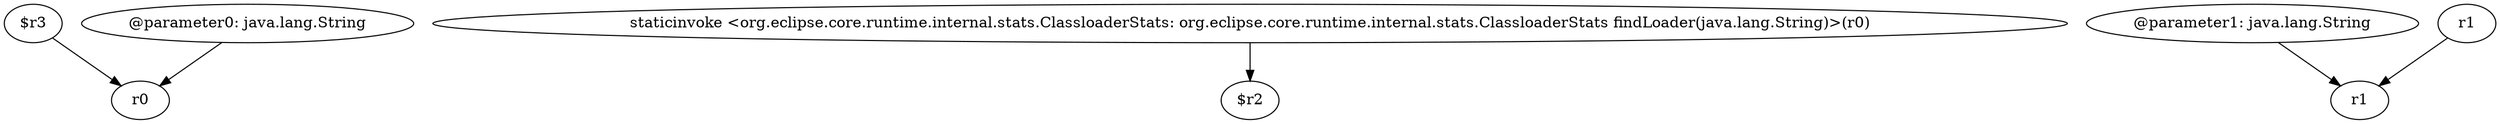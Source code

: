 digraph g {
0[label="$r3"]
1[label="r0"]
0->1[label=""]
2[label="staticinvoke <org.eclipse.core.runtime.internal.stats.ClassloaderStats: org.eclipse.core.runtime.internal.stats.ClassloaderStats findLoader(java.lang.String)>(r0)"]
3[label="$r2"]
2->3[label=""]
4[label="@parameter1: java.lang.String"]
5[label="r1"]
4->5[label=""]
6[label="@parameter0: java.lang.String"]
6->1[label=""]
7[label="r1"]
7->5[label=""]
}